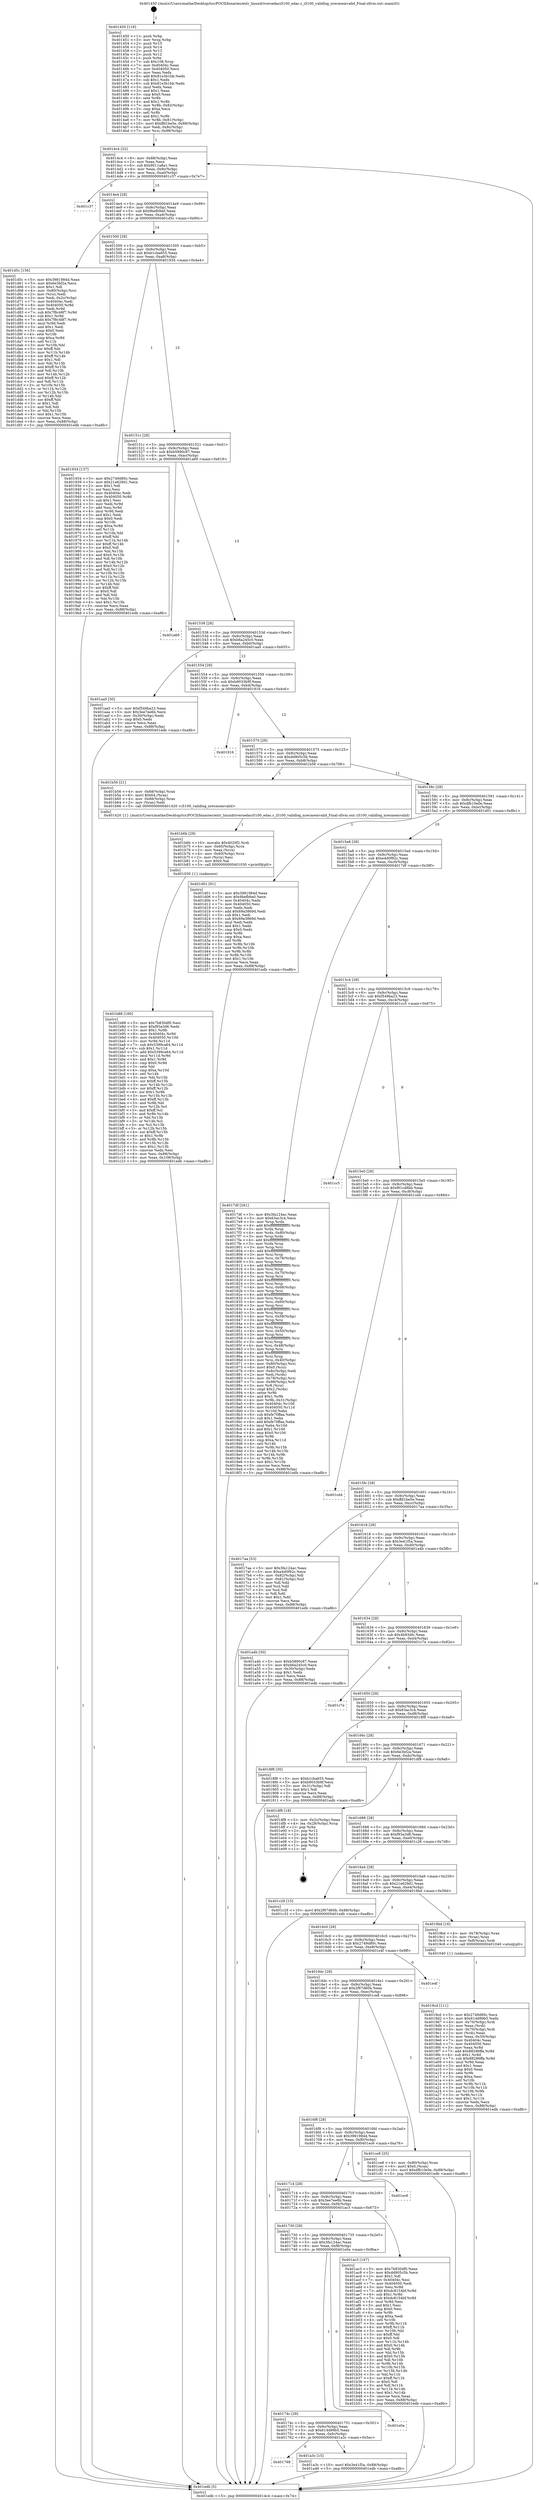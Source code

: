digraph "0x401450" {
  label = "0x401450 (/mnt/c/Users/mathe/Desktop/tcc/POCII/binaries/extr_linuxdriversedaci5100_edac.c_i5100_validlog_nrecmemvalid_Final-ollvm.out::main(0))"
  labelloc = "t"
  node[shape=record]

  Entry [label="",width=0.3,height=0.3,shape=circle,fillcolor=black,style=filled]
  "0x4014c4" [label="{
     0x4014c4 [32]\l
     | [instrs]\l
     &nbsp;&nbsp;0x4014c4 \<+6\>: mov -0x88(%rbp),%eax\l
     &nbsp;&nbsp;0x4014ca \<+2\>: mov %eax,%ecx\l
     &nbsp;&nbsp;0x4014cc \<+6\>: sub $0x9011a8a1,%ecx\l
     &nbsp;&nbsp;0x4014d2 \<+6\>: mov %eax,-0x9c(%rbp)\l
     &nbsp;&nbsp;0x4014d8 \<+6\>: mov %ecx,-0xa0(%rbp)\l
     &nbsp;&nbsp;0x4014de \<+6\>: je 0000000000401c37 \<main+0x7e7\>\l
  }"]
  "0x401c37" [label="{
     0x401c37\l
  }", style=dashed]
  "0x4014e4" [label="{
     0x4014e4 [28]\l
     | [instrs]\l
     &nbsp;&nbsp;0x4014e4 \<+5\>: jmp 00000000004014e9 \<main+0x99\>\l
     &nbsp;&nbsp;0x4014e9 \<+6\>: mov -0x9c(%rbp),%eax\l
     &nbsp;&nbsp;0x4014ef \<+5\>: sub $0x9befb9a0,%eax\l
     &nbsp;&nbsp;0x4014f4 \<+6\>: mov %eax,-0xa4(%rbp)\l
     &nbsp;&nbsp;0x4014fa \<+6\>: je 0000000000401d5c \<main+0x90c\>\l
  }"]
  Exit [label="",width=0.3,height=0.3,shape=circle,fillcolor=black,style=filled,peripheries=2]
  "0x401d5c" [label="{
     0x401d5c [156]\l
     | [instrs]\l
     &nbsp;&nbsp;0x401d5c \<+5\>: mov $0x3981984d,%eax\l
     &nbsp;&nbsp;0x401d61 \<+5\>: mov $0x6e3bf2a,%ecx\l
     &nbsp;&nbsp;0x401d66 \<+2\>: mov $0x1,%dl\l
     &nbsp;&nbsp;0x401d68 \<+4\>: mov -0x80(%rbp),%rsi\l
     &nbsp;&nbsp;0x401d6c \<+2\>: mov (%rsi),%edi\l
     &nbsp;&nbsp;0x401d6e \<+3\>: mov %edi,-0x2c(%rbp)\l
     &nbsp;&nbsp;0x401d71 \<+7\>: mov 0x40404c,%edi\l
     &nbsp;&nbsp;0x401d78 \<+8\>: mov 0x404050,%r8d\l
     &nbsp;&nbsp;0x401d80 \<+3\>: mov %edi,%r9d\l
     &nbsp;&nbsp;0x401d83 \<+7\>: sub $0x7f8c48f7,%r9d\l
     &nbsp;&nbsp;0x401d8a \<+4\>: sub $0x1,%r9d\l
     &nbsp;&nbsp;0x401d8e \<+7\>: add $0x7f8c48f7,%r9d\l
     &nbsp;&nbsp;0x401d95 \<+4\>: imul %r9d,%edi\l
     &nbsp;&nbsp;0x401d99 \<+3\>: and $0x1,%edi\l
     &nbsp;&nbsp;0x401d9c \<+3\>: cmp $0x0,%edi\l
     &nbsp;&nbsp;0x401d9f \<+4\>: sete %r10b\l
     &nbsp;&nbsp;0x401da3 \<+4\>: cmp $0xa,%r8d\l
     &nbsp;&nbsp;0x401da7 \<+4\>: setl %r11b\l
     &nbsp;&nbsp;0x401dab \<+3\>: mov %r10b,%bl\l
     &nbsp;&nbsp;0x401dae \<+3\>: xor $0xff,%bl\l
     &nbsp;&nbsp;0x401db1 \<+3\>: mov %r11b,%r14b\l
     &nbsp;&nbsp;0x401db4 \<+4\>: xor $0xff,%r14b\l
     &nbsp;&nbsp;0x401db8 \<+3\>: xor $0x1,%dl\l
     &nbsp;&nbsp;0x401dbb \<+3\>: mov %bl,%r15b\l
     &nbsp;&nbsp;0x401dbe \<+4\>: and $0xff,%r15b\l
     &nbsp;&nbsp;0x401dc2 \<+3\>: and %dl,%r10b\l
     &nbsp;&nbsp;0x401dc5 \<+3\>: mov %r14b,%r12b\l
     &nbsp;&nbsp;0x401dc8 \<+4\>: and $0xff,%r12b\l
     &nbsp;&nbsp;0x401dcc \<+3\>: and %dl,%r11b\l
     &nbsp;&nbsp;0x401dcf \<+3\>: or %r10b,%r15b\l
     &nbsp;&nbsp;0x401dd2 \<+3\>: or %r11b,%r12b\l
     &nbsp;&nbsp;0x401dd5 \<+3\>: xor %r12b,%r15b\l
     &nbsp;&nbsp;0x401dd8 \<+3\>: or %r14b,%bl\l
     &nbsp;&nbsp;0x401ddb \<+3\>: xor $0xff,%bl\l
     &nbsp;&nbsp;0x401dde \<+3\>: or $0x1,%dl\l
     &nbsp;&nbsp;0x401de1 \<+2\>: and %dl,%bl\l
     &nbsp;&nbsp;0x401de3 \<+3\>: or %bl,%r15b\l
     &nbsp;&nbsp;0x401de6 \<+4\>: test $0x1,%r15b\l
     &nbsp;&nbsp;0x401dea \<+3\>: cmovne %ecx,%eax\l
     &nbsp;&nbsp;0x401ded \<+6\>: mov %eax,-0x88(%rbp)\l
     &nbsp;&nbsp;0x401df3 \<+5\>: jmp 0000000000401edb \<main+0xa8b\>\l
  }"]
  "0x401500" [label="{
     0x401500 [28]\l
     | [instrs]\l
     &nbsp;&nbsp;0x401500 \<+5\>: jmp 0000000000401505 \<main+0xb5\>\l
     &nbsp;&nbsp;0x401505 \<+6\>: mov -0x9c(%rbp),%eax\l
     &nbsp;&nbsp;0x40150b \<+5\>: sub $0xb1cba655,%eax\l
     &nbsp;&nbsp;0x401510 \<+6\>: mov %eax,-0xa8(%rbp)\l
     &nbsp;&nbsp;0x401516 \<+6\>: je 0000000000401934 \<main+0x4e4\>\l
  }"]
  "0x401b88" [label="{
     0x401b88 [160]\l
     | [instrs]\l
     &nbsp;&nbsp;0x401b88 \<+5\>: mov $0x7b830df0,%esi\l
     &nbsp;&nbsp;0x401b8d \<+5\>: mov $0xf93a3d6,%edx\l
     &nbsp;&nbsp;0x401b92 \<+3\>: mov $0x1,%r8b\l
     &nbsp;&nbsp;0x401b95 \<+8\>: mov 0x40404c,%r9d\l
     &nbsp;&nbsp;0x401b9d \<+8\>: mov 0x404050,%r10d\l
     &nbsp;&nbsp;0x401ba5 \<+3\>: mov %r9d,%r11d\l
     &nbsp;&nbsp;0x401ba8 \<+7\>: sub $0x5399ca64,%r11d\l
     &nbsp;&nbsp;0x401baf \<+4\>: sub $0x1,%r11d\l
     &nbsp;&nbsp;0x401bb3 \<+7\>: add $0x5399ca64,%r11d\l
     &nbsp;&nbsp;0x401bba \<+4\>: imul %r11d,%r9d\l
     &nbsp;&nbsp;0x401bbe \<+4\>: and $0x1,%r9d\l
     &nbsp;&nbsp;0x401bc2 \<+4\>: cmp $0x0,%r9d\l
     &nbsp;&nbsp;0x401bc6 \<+3\>: sete %bl\l
     &nbsp;&nbsp;0x401bc9 \<+4\>: cmp $0xa,%r10d\l
     &nbsp;&nbsp;0x401bcd \<+4\>: setl %r14b\l
     &nbsp;&nbsp;0x401bd1 \<+3\>: mov %bl,%r15b\l
     &nbsp;&nbsp;0x401bd4 \<+4\>: xor $0xff,%r15b\l
     &nbsp;&nbsp;0x401bd8 \<+3\>: mov %r14b,%r12b\l
     &nbsp;&nbsp;0x401bdb \<+4\>: xor $0xff,%r12b\l
     &nbsp;&nbsp;0x401bdf \<+4\>: xor $0x1,%r8b\l
     &nbsp;&nbsp;0x401be3 \<+3\>: mov %r15b,%r13b\l
     &nbsp;&nbsp;0x401be6 \<+4\>: and $0xff,%r13b\l
     &nbsp;&nbsp;0x401bea \<+3\>: and %r8b,%bl\l
     &nbsp;&nbsp;0x401bed \<+3\>: mov %r12b,%cl\l
     &nbsp;&nbsp;0x401bf0 \<+3\>: and $0xff,%cl\l
     &nbsp;&nbsp;0x401bf3 \<+3\>: and %r8b,%r14b\l
     &nbsp;&nbsp;0x401bf6 \<+3\>: or %bl,%r13b\l
     &nbsp;&nbsp;0x401bf9 \<+3\>: or %r14b,%cl\l
     &nbsp;&nbsp;0x401bfc \<+3\>: xor %cl,%r13b\l
     &nbsp;&nbsp;0x401bff \<+3\>: or %r12b,%r15b\l
     &nbsp;&nbsp;0x401c02 \<+4\>: xor $0xff,%r15b\l
     &nbsp;&nbsp;0x401c06 \<+4\>: or $0x1,%r8b\l
     &nbsp;&nbsp;0x401c0a \<+3\>: and %r8b,%r15b\l
     &nbsp;&nbsp;0x401c0d \<+3\>: or %r15b,%r13b\l
     &nbsp;&nbsp;0x401c10 \<+4\>: test $0x1,%r13b\l
     &nbsp;&nbsp;0x401c14 \<+3\>: cmovne %edx,%esi\l
     &nbsp;&nbsp;0x401c17 \<+6\>: mov %esi,-0x88(%rbp)\l
     &nbsp;&nbsp;0x401c1d \<+6\>: mov %eax,-0x108(%rbp)\l
     &nbsp;&nbsp;0x401c23 \<+5\>: jmp 0000000000401edb \<main+0xa8b\>\l
  }"]
  "0x401934" [label="{
     0x401934 [137]\l
     | [instrs]\l
     &nbsp;&nbsp;0x401934 \<+5\>: mov $0x2749d80c,%eax\l
     &nbsp;&nbsp;0x401939 \<+5\>: mov $0x21e629d1,%ecx\l
     &nbsp;&nbsp;0x40193e \<+2\>: mov $0x1,%dl\l
     &nbsp;&nbsp;0x401940 \<+2\>: xor %esi,%esi\l
     &nbsp;&nbsp;0x401942 \<+7\>: mov 0x40404c,%edi\l
     &nbsp;&nbsp;0x401949 \<+8\>: mov 0x404050,%r8d\l
     &nbsp;&nbsp;0x401951 \<+3\>: sub $0x1,%esi\l
     &nbsp;&nbsp;0x401954 \<+3\>: mov %edi,%r9d\l
     &nbsp;&nbsp;0x401957 \<+3\>: add %esi,%r9d\l
     &nbsp;&nbsp;0x40195a \<+4\>: imul %r9d,%edi\l
     &nbsp;&nbsp;0x40195e \<+3\>: and $0x1,%edi\l
     &nbsp;&nbsp;0x401961 \<+3\>: cmp $0x0,%edi\l
     &nbsp;&nbsp;0x401964 \<+4\>: sete %r10b\l
     &nbsp;&nbsp;0x401968 \<+4\>: cmp $0xa,%r8d\l
     &nbsp;&nbsp;0x40196c \<+4\>: setl %r11b\l
     &nbsp;&nbsp;0x401970 \<+3\>: mov %r10b,%bl\l
     &nbsp;&nbsp;0x401973 \<+3\>: xor $0xff,%bl\l
     &nbsp;&nbsp;0x401976 \<+3\>: mov %r11b,%r14b\l
     &nbsp;&nbsp;0x401979 \<+4\>: xor $0xff,%r14b\l
     &nbsp;&nbsp;0x40197d \<+3\>: xor $0x0,%dl\l
     &nbsp;&nbsp;0x401980 \<+3\>: mov %bl,%r15b\l
     &nbsp;&nbsp;0x401983 \<+4\>: and $0x0,%r15b\l
     &nbsp;&nbsp;0x401987 \<+3\>: and %dl,%r10b\l
     &nbsp;&nbsp;0x40198a \<+3\>: mov %r14b,%r12b\l
     &nbsp;&nbsp;0x40198d \<+4\>: and $0x0,%r12b\l
     &nbsp;&nbsp;0x401991 \<+3\>: and %dl,%r11b\l
     &nbsp;&nbsp;0x401994 \<+3\>: or %r10b,%r15b\l
     &nbsp;&nbsp;0x401997 \<+3\>: or %r11b,%r12b\l
     &nbsp;&nbsp;0x40199a \<+3\>: xor %r12b,%r15b\l
     &nbsp;&nbsp;0x40199d \<+3\>: or %r14b,%bl\l
     &nbsp;&nbsp;0x4019a0 \<+3\>: xor $0xff,%bl\l
     &nbsp;&nbsp;0x4019a3 \<+3\>: or $0x0,%dl\l
     &nbsp;&nbsp;0x4019a6 \<+2\>: and %dl,%bl\l
     &nbsp;&nbsp;0x4019a8 \<+3\>: or %bl,%r15b\l
     &nbsp;&nbsp;0x4019ab \<+4\>: test $0x1,%r15b\l
     &nbsp;&nbsp;0x4019af \<+3\>: cmovne %ecx,%eax\l
     &nbsp;&nbsp;0x4019b2 \<+6\>: mov %eax,-0x88(%rbp)\l
     &nbsp;&nbsp;0x4019b8 \<+5\>: jmp 0000000000401edb \<main+0xa8b\>\l
  }"]
  "0x40151c" [label="{
     0x40151c [28]\l
     | [instrs]\l
     &nbsp;&nbsp;0x40151c \<+5\>: jmp 0000000000401521 \<main+0xd1\>\l
     &nbsp;&nbsp;0x401521 \<+6\>: mov -0x9c(%rbp),%eax\l
     &nbsp;&nbsp;0x401527 \<+5\>: sub $0xb5890c87,%eax\l
     &nbsp;&nbsp;0x40152c \<+6\>: mov %eax,-0xac(%rbp)\l
     &nbsp;&nbsp;0x401532 \<+6\>: je 0000000000401a69 \<main+0x619\>\l
  }"]
  "0x401b6b" [label="{
     0x401b6b [29]\l
     | [instrs]\l
     &nbsp;&nbsp;0x401b6b \<+10\>: movabs $0x4020f2,%rdi\l
     &nbsp;&nbsp;0x401b75 \<+4\>: mov -0x60(%rbp),%rcx\l
     &nbsp;&nbsp;0x401b79 \<+2\>: mov %eax,(%rcx)\l
     &nbsp;&nbsp;0x401b7b \<+4\>: mov -0x60(%rbp),%rcx\l
     &nbsp;&nbsp;0x401b7f \<+2\>: mov (%rcx),%esi\l
     &nbsp;&nbsp;0x401b81 \<+2\>: mov $0x0,%al\l
     &nbsp;&nbsp;0x401b83 \<+5\>: call 0000000000401030 \<printf@plt\>\l
     | [calls]\l
     &nbsp;&nbsp;0x401030 \{1\} (unknown)\l
  }"]
  "0x401a69" [label="{
     0x401a69\l
  }", style=dashed]
  "0x401538" [label="{
     0x401538 [28]\l
     | [instrs]\l
     &nbsp;&nbsp;0x401538 \<+5\>: jmp 000000000040153d \<main+0xed\>\l
     &nbsp;&nbsp;0x40153d \<+6\>: mov -0x9c(%rbp),%eax\l
     &nbsp;&nbsp;0x401543 \<+5\>: sub $0xb6a245c0,%eax\l
     &nbsp;&nbsp;0x401548 \<+6\>: mov %eax,-0xb0(%rbp)\l
     &nbsp;&nbsp;0x40154e \<+6\>: je 0000000000401aa5 \<main+0x655\>\l
  }"]
  "0x401768" [label="{
     0x401768\l
  }", style=dashed]
  "0x401aa5" [label="{
     0x401aa5 [30]\l
     | [instrs]\l
     &nbsp;&nbsp;0x401aa5 \<+5\>: mov $0xf549ba23,%eax\l
     &nbsp;&nbsp;0x401aaa \<+5\>: mov $0x3ee7ee6b,%ecx\l
     &nbsp;&nbsp;0x401aaf \<+3\>: mov -0x30(%rbp),%edx\l
     &nbsp;&nbsp;0x401ab2 \<+3\>: cmp $0x0,%edx\l
     &nbsp;&nbsp;0x401ab5 \<+3\>: cmove %ecx,%eax\l
     &nbsp;&nbsp;0x401ab8 \<+6\>: mov %eax,-0x88(%rbp)\l
     &nbsp;&nbsp;0x401abe \<+5\>: jmp 0000000000401edb \<main+0xa8b\>\l
  }"]
  "0x401554" [label="{
     0x401554 [28]\l
     | [instrs]\l
     &nbsp;&nbsp;0x401554 \<+5\>: jmp 0000000000401559 \<main+0x109\>\l
     &nbsp;&nbsp;0x401559 \<+6\>: mov -0x9c(%rbp),%eax\l
     &nbsp;&nbsp;0x40155f \<+5\>: sub $0xb9033b9f,%eax\l
     &nbsp;&nbsp;0x401564 \<+6\>: mov %eax,-0xb4(%rbp)\l
     &nbsp;&nbsp;0x40156a \<+6\>: je 0000000000401916 \<main+0x4c6\>\l
  }"]
  "0x401a3c" [label="{
     0x401a3c [15]\l
     | [instrs]\l
     &nbsp;&nbsp;0x401a3c \<+10\>: movl $0x3e41f5a,-0x88(%rbp)\l
     &nbsp;&nbsp;0x401a46 \<+5\>: jmp 0000000000401edb \<main+0xa8b\>\l
  }"]
  "0x401916" [label="{
     0x401916\l
  }", style=dashed]
  "0x401570" [label="{
     0x401570 [28]\l
     | [instrs]\l
     &nbsp;&nbsp;0x401570 \<+5\>: jmp 0000000000401575 \<main+0x125\>\l
     &nbsp;&nbsp;0x401575 \<+6\>: mov -0x9c(%rbp),%eax\l
     &nbsp;&nbsp;0x40157b \<+5\>: sub $0xdd905c5b,%eax\l
     &nbsp;&nbsp;0x401580 \<+6\>: mov %eax,-0xb8(%rbp)\l
     &nbsp;&nbsp;0x401586 \<+6\>: je 0000000000401b56 \<main+0x706\>\l
  }"]
  "0x40174c" [label="{
     0x40174c [28]\l
     | [instrs]\l
     &nbsp;&nbsp;0x40174c \<+5\>: jmp 0000000000401751 \<main+0x301\>\l
     &nbsp;&nbsp;0x401751 \<+6\>: mov -0x9c(%rbp),%eax\l
     &nbsp;&nbsp;0x401757 \<+5\>: sub $0x614d99b5,%eax\l
     &nbsp;&nbsp;0x40175c \<+6\>: mov %eax,-0xfc(%rbp)\l
     &nbsp;&nbsp;0x401762 \<+6\>: je 0000000000401a3c \<main+0x5ec\>\l
  }"]
  "0x401b56" [label="{
     0x401b56 [21]\l
     | [instrs]\l
     &nbsp;&nbsp;0x401b56 \<+4\>: mov -0x68(%rbp),%rax\l
     &nbsp;&nbsp;0x401b5a \<+6\>: movl $0x64,(%rax)\l
     &nbsp;&nbsp;0x401b60 \<+4\>: mov -0x68(%rbp),%rax\l
     &nbsp;&nbsp;0x401b64 \<+2\>: mov (%rax),%edi\l
     &nbsp;&nbsp;0x401b66 \<+5\>: call 0000000000401420 \<i5100_validlog_nrecmemvalid\>\l
     | [calls]\l
     &nbsp;&nbsp;0x401420 \{1\} (/mnt/c/Users/mathe/Desktop/tcc/POCII/binaries/extr_linuxdriversedaci5100_edac.c_i5100_validlog_nrecmemvalid_Final-ollvm.out::i5100_validlog_nrecmemvalid)\l
  }"]
  "0x40158c" [label="{
     0x40158c [28]\l
     | [instrs]\l
     &nbsp;&nbsp;0x40158c \<+5\>: jmp 0000000000401591 \<main+0x141\>\l
     &nbsp;&nbsp;0x401591 \<+6\>: mov -0x9c(%rbp),%eax\l
     &nbsp;&nbsp;0x401597 \<+5\>: sub $0xdfb10e0e,%eax\l
     &nbsp;&nbsp;0x40159c \<+6\>: mov %eax,-0xbc(%rbp)\l
     &nbsp;&nbsp;0x4015a2 \<+6\>: je 0000000000401d01 \<main+0x8b1\>\l
  }"]
  "0x401e0a" [label="{
     0x401e0a\l
  }", style=dashed]
  "0x401d01" [label="{
     0x401d01 [91]\l
     | [instrs]\l
     &nbsp;&nbsp;0x401d01 \<+5\>: mov $0x3981984d,%eax\l
     &nbsp;&nbsp;0x401d06 \<+5\>: mov $0x9befb9a0,%ecx\l
     &nbsp;&nbsp;0x401d0b \<+7\>: mov 0x40404c,%edx\l
     &nbsp;&nbsp;0x401d12 \<+7\>: mov 0x404050,%esi\l
     &nbsp;&nbsp;0x401d19 \<+2\>: mov %edx,%edi\l
     &nbsp;&nbsp;0x401d1b \<+6\>: add $0x69a3869d,%edi\l
     &nbsp;&nbsp;0x401d21 \<+3\>: sub $0x1,%edi\l
     &nbsp;&nbsp;0x401d24 \<+6\>: sub $0x69a3869d,%edi\l
     &nbsp;&nbsp;0x401d2a \<+3\>: imul %edi,%edx\l
     &nbsp;&nbsp;0x401d2d \<+3\>: and $0x1,%edx\l
     &nbsp;&nbsp;0x401d30 \<+3\>: cmp $0x0,%edx\l
     &nbsp;&nbsp;0x401d33 \<+4\>: sete %r8b\l
     &nbsp;&nbsp;0x401d37 \<+3\>: cmp $0xa,%esi\l
     &nbsp;&nbsp;0x401d3a \<+4\>: setl %r9b\l
     &nbsp;&nbsp;0x401d3e \<+3\>: mov %r8b,%r10b\l
     &nbsp;&nbsp;0x401d41 \<+3\>: and %r9b,%r10b\l
     &nbsp;&nbsp;0x401d44 \<+3\>: xor %r9b,%r8b\l
     &nbsp;&nbsp;0x401d47 \<+3\>: or %r8b,%r10b\l
     &nbsp;&nbsp;0x401d4a \<+4\>: test $0x1,%r10b\l
     &nbsp;&nbsp;0x401d4e \<+3\>: cmovne %ecx,%eax\l
     &nbsp;&nbsp;0x401d51 \<+6\>: mov %eax,-0x88(%rbp)\l
     &nbsp;&nbsp;0x401d57 \<+5\>: jmp 0000000000401edb \<main+0xa8b\>\l
  }"]
  "0x4015a8" [label="{
     0x4015a8 [28]\l
     | [instrs]\l
     &nbsp;&nbsp;0x4015a8 \<+5\>: jmp 00000000004015ad \<main+0x15d\>\l
     &nbsp;&nbsp;0x4015ad \<+6\>: mov -0x9c(%rbp),%eax\l
     &nbsp;&nbsp;0x4015b3 \<+5\>: sub $0xe4d0f92c,%eax\l
     &nbsp;&nbsp;0x4015b8 \<+6\>: mov %eax,-0xc0(%rbp)\l
     &nbsp;&nbsp;0x4015be \<+6\>: je 00000000004017df \<main+0x38f\>\l
  }"]
  "0x401730" [label="{
     0x401730 [28]\l
     | [instrs]\l
     &nbsp;&nbsp;0x401730 \<+5\>: jmp 0000000000401735 \<main+0x2e5\>\l
     &nbsp;&nbsp;0x401735 \<+6\>: mov -0x9c(%rbp),%eax\l
     &nbsp;&nbsp;0x40173b \<+5\>: sub $0x3fa124ac,%eax\l
     &nbsp;&nbsp;0x401740 \<+6\>: mov %eax,-0xf8(%rbp)\l
     &nbsp;&nbsp;0x401746 \<+6\>: je 0000000000401e0a \<main+0x9ba\>\l
  }"]
  "0x4017df" [label="{
     0x4017df [281]\l
     | [instrs]\l
     &nbsp;&nbsp;0x4017df \<+5\>: mov $0x3fa124ac,%eax\l
     &nbsp;&nbsp;0x4017e4 \<+5\>: mov $0x63ac3c4,%ecx\l
     &nbsp;&nbsp;0x4017e9 \<+3\>: mov %rsp,%rdx\l
     &nbsp;&nbsp;0x4017ec \<+4\>: add $0xfffffffffffffff0,%rdx\l
     &nbsp;&nbsp;0x4017f0 \<+3\>: mov %rdx,%rsp\l
     &nbsp;&nbsp;0x4017f3 \<+4\>: mov %rdx,-0x80(%rbp)\l
     &nbsp;&nbsp;0x4017f7 \<+3\>: mov %rsp,%rdx\l
     &nbsp;&nbsp;0x4017fa \<+4\>: add $0xfffffffffffffff0,%rdx\l
     &nbsp;&nbsp;0x4017fe \<+3\>: mov %rdx,%rsp\l
     &nbsp;&nbsp;0x401801 \<+3\>: mov %rsp,%rsi\l
     &nbsp;&nbsp;0x401804 \<+4\>: add $0xfffffffffffffff0,%rsi\l
     &nbsp;&nbsp;0x401808 \<+3\>: mov %rsi,%rsp\l
     &nbsp;&nbsp;0x40180b \<+4\>: mov %rsi,-0x78(%rbp)\l
     &nbsp;&nbsp;0x40180f \<+3\>: mov %rsp,%rsi\l
     &nbsp;&nbsp;0x401812 \<+4\>: add $0xfffffffffffffff0,%rsi\l
     &nbsp;&nbsp;0x401816 \<+3\>: mov %rsi,%rsp\l
     &nbsp;&nbsp;0x401819 \<+4\>: mov %rsi,-0x70(%rbp)\l
     &nbsp;&nbsp;0x40181d \<+3\>: mov %rsp,%rsi\l
     &nbsp;&nbsp;0x401820 \<+4\>: add $0xfffffffffffffff0,%rsi\l
     &nbsp;&nbsp;0x401824 \<+3\>: mov %rsi,%rsp\l
     &nbsp;&nbsp;0x401827 \<+4\>: mov %rsi,-0x68(%rbp)\l
     &nbsp;&nbsp;0x40182b \<+3\>: mov %rsp,%rsi\l
     &nbsp;&nbsp;0x40182e \<+4\>: add $0xfffffffffffffff0,%rsi\l
     &nbsp;&nbsp;0x401832 \<+3\>: mov %rsi,%rsp\l
     &nbsp;&nbsp;0x401835 \<+4\>: mov %rsi,-0x60(%rbp)\l
     &nbsp;&nbsp;0x401839 \<+3\>: mov %rsp,%rsi\l
     &nbsp;&nbsp;0x40183c \<+4\>: add $0xfffffffffffffff0,%rsi\l
     &nbsp;&nbsp;0x401840 \<+3\>: mov %rsi,%rsp\l
     &nbsp;&nbsp;0x401843 \<+4\>: mov %rsi,-0x58(%rbp)\l
     &nbsp;&nbsp;0x401847 \<+3\>: mov %rsp,%rsi\l
     &nbsp;&nbsp;0x40184a \<+4\>: add $0xfffffffffffffff0,%rsi\l
     &nbsp;&nbsp;0x40184e \<+3\>: mov %rsi,%rsp\l
     &nbsp;&nbsp;0x401851 \<+4\>: mov %rsi,-0x50(%rbp)\l
     &nbsp;&nbsp;0x401855 \<+3\>: mov %rsp,%rsi\l
     &nbsp;&nbsp;0x401858 \<+4\>: add $0xfffffffffffffff0,%rsi\l
     &nbsp;&nbsp;0x40185c \<+3\>: mov %rsi,%rsp\l
     &nbsp;&nbsp;0x40185f \<+4\>: mov %rsi,-0x48(%rbp)\l
     &nbsp;&nbsp;0x401863 \<+3\>: mov %rsp,%rsi\l
     &nbsp;&nbsp;0x401866 \<+4\>: add $0xfffffffffffffff0,%rsi\l
     &nbsp;&nbsp;0x40186a \<+3\>: mov %rsi,%rsp\l
     &nbsp;&nbsp;0x40186d \<+4\>: mov %rsi,-0x40(%rbp)\l
     &nbsp;&nbsp;0x401871 \<+4\>: mov -0x80(%rbp),%rsi\l
     &nbsp;&nbsp;0x401875 \<+6\>: movl $0x0,(%rsi)\l
     &nbsp;&nbsp;0x40187b \<+6\>: mov -0x8c(%rbp),%edi\l
     &nbsp;&nbsp;0x401881 \<+2\>: mov %edi,(%rdx)\l
     &nbsp;&nbsp;0x401883 \<+4\>: mov -0x78(%rbp),%rsi\l
     &nbsp;&nbsp;0x401887 \<+7\>: mov -0x98(%rbp),%r8\l
     &nbsp;&nbsp;0x40188e \<+3\>: mov %r8,(%rsi)\l
     &nbsp;&nbsp;0x401891 \<+3\>: cmpl $0x2,(%rdx)\l
     &nbsp;&nbsp;0x401894 \<+4\>: setne %r9b\l
     &nbsp;&nbsp;0x401898 \<+4\>: and $0x1,%r9b\l
     &nbsp;&nbsp;0x40189c \<+4\>: mov %r9b,-0x31(%rbp)\l
     &nbsp;&nbsp;0x4018a0 \<+8\>: mov 0x40404c,%r10d\l
     &nbsp;&nbsp;0x4018a8 \<+8\>: mov 0x404050,%r11d\l
     &nbsp;&nbsp;0x4018b0 \<+3\>: mov %r10d,%ebx\l
     &nbsp;&nbsp;0x4018b3 \<+6\>: sub $0xfe70ffaa,%ebx\l
     &nbsp;&nbsp;0x4018b9 \<+3\>: sub $0x1,%ebx\l
     &nbsp;&nbsp;0x4018bc \<+6\>: add $0xfe70ffaa,%ebx\l
     &nbsp;&nbsp;0x4018c2 \<+4\>: imul %ebx,%r10d\l
     &nbsp;&nbsp;0x4018c6 \<+4\>: and $0x1,%r10d\l
     &nbsp;&nbsp;0x4018ca \<+4\>: cmp $0x0,%r10d\l
     &nbsp;&nbsp;0x4018ce \<+4\>: sete %r9b\l
     &nbsp;&nbsp;0x4018d2 \<+4\>: cmp $0xa,%r11d\l
     &nbsp;&nbsp;0x4018d6 \<+4\>: setl %r14b\l
     &nbsp;&nbsp;0x4018da \<+3\>: mov %r9b,%r15b\l
     &nbsp;&nbsp;0x4018dd \<+3\>: and %r14b,%r15b\l
     &nbsp;&nbsp;0x4018e0 \<+3\>: xor %r14b,%r9b\l
     &nbsp;&nbsp;0x4018e3 \<+3\>: or %r9b,%r15b\l
     &nbsp;&nbsp;0x4018e6 \<+4\>: test $0x1,%r15b\l
     &nbsp;&nbsp;0x4018ea \<+3\>: cmovne %ecx,%eax\l
     &nbsp;&nbsp;0x4018ed \<+6\>: mov %eax,-0x88(%rbp)\l
     &nbsp;&nbsp;0x4018f3 \<+5\>: jmp 0000000000401edb \<main+0xa8b\>\l
  }"]
  "0x4015c4" [label="{
     0x4015c4 [28]\l
     | [instrs]\l
     &nbsp;&nbsp;0x4015c4 \<+5\>: jmp 00000000004015c9 \<main+0x179\>\l
     &nbsp;&nbsp;0x4015c9 \<+6\>: mov -0x9c(%rbp),%eax\l
     &nbsp;&nbsp;0x4015cf \<+5\>: sub $0xf549ba23,%eax\l
     &nbsp;&nbsp;0x4015d4 \<+6\>: mov %eax,-0xc4(%rbp)\l
     &nbsp;&nbsp;0x4015da \<+6\>: je 0000000000401cc5 \<main+0x875\>\l
  }"]
  "0x401ac3" [label="{
     0x401ac3 [147]\l
     | [instrs]\l
     &nbsp;&nbsp;0x401ac3 \<+5\>: mov $0x7b830df0,%eax\l
     &nbsp;&nbsp;0x401ac8 \<+5\>: mov $0xdd905c5b,%ecx\l
     &nbsp;&nbsp;0x401acd \<+2\>: mov $0x1,%dl\l
     &nbsp;&nbsp;0x401acf \<+7\>: mov 0x40404c,%esi\l
     &nbsp;&nbsp;0x401ad6 \<+7\>: mov 0x404050,%edi\l
     &nbsp;&nbsp;0x401add \<+3\>: mov %esi,%r8d\l
     &nbsp;&nbsp;0x401ae0 \<+7\>: add $0xdc8154bf,%r8d\l
     &nbsp;&nbsp;0x401ae7 \<+4\>: sub $0x1,%r8d\l
     &nbsp;&nbsp;0x401aeb \<+7\>: sub $0xdc8154bf,%r8d\l
     &nbsp;&nbsp;0x401af2 \<+4\>: imul %r8d,%esi\l
     &nbsp;&nbsp;0x401af6 \<+3\>: and $0x1,%esi\l
     &nbsp;&nbsp;0x401af9 \<+3\>: cmp $0x0,%esi\l
     &nbsp;&nbsp;0x401afc \<+4\>: sete %r9b\l
     &nbsp;&nbsp;0x401b00 \<+3\>: cmp $0xa,%edi\l
     &nbsp;&nbsp;0x401b03 \<+4\>: setl %r10b\l
     &nbsp;&nbsp;0x401b07 \<+3\>: mov %r9b,%r11b\l
     &nbsp;&nbsp;0x401b0a \<+4\>: xor $0xff,%r11b\l
     &nbsp;&nbsp;0x401b0e \<+3\>: mov %r10b,%bl\l
     &nbsp;&nbsp;0x401b11 \<+3\>: xor $0xff,%bl\l
     &nbsp;&nbsp;0x401b14 \<+3\>: xor $0x0,%dl\l
     &nbsp;&nbsp;0x401b17 \<+3\>: mov %r11b,%r14b\l
     &nbsp;&nbsp;0x401b1a \<+4\>: and $0x0,%r14b\l
     &nbsp;&nbsp;0x401b1e \<+3\>: and %dl,%r9b\l
     &nbsp;&nbsp;0x401b21 \<+3\>: mov %bl,%r15b\l
     &nbsp;&nbsp;0x401b24 \<+4\>: and $0x0,%r15b\l
     &nbsp;&nbsp;0x401b28 \<+3\>: and %dl,%r10b\l
     &nbsp;&nbsp;0x401b2b \<+3\>: or %r9b,%r14b\l
     &nbsp;&nbsp;0x401b2e \<+3\>: or %r10b,%r15b\l
     &nbsp;&nbsp;0x401b31 \<+3\>: xor %r15b,%r14b\l
     &nbsp;&nbsp;0x401b34 \<+3\>: or %bl,%r11b\l
     &nbsp;&nbsp;0x401b37 \<+4\>: xor $0xff,%r11b\l
     &nbsp;&nbsp;0x401b3b \<+3\>: or $0x0,%dl\l
     &nbsp;&nbsp;0x401b3e \<+3\>: and %dl,%r11b\l
     &nbsp;&nbsp;0x401b41 \<+3\>: or %r11b,%r14b\l
     &nbsp;&nbsp;0x401b44 \<+4\>: test $0x1,%r14b\l
     &nbsp;&nbsp;0x401b48 \<+3\>: cmovne %ecx,%eax\l
     &nbsp;&nbsp;0x401b4b \<+6\>: mov %eax,-0x88(%rbp)\l
     &nbsp;&nbsp;0x401b51 \<+5\>: jmp 0000000000401edb \<main+0xa8b\>\l
  }"]
  "0x401cc5" [label="{
     0x401cc5\l
  }", style=dashed]
  "0x4015e0" [label="{
     0x4015e0 [28]\l
     | [instrs]\l
     &nbsp;&nbsp;0x4015e0 \<+5\>: jmp 00000000004015e5 \<main+0x195\>\l
     &nbsp;&nbsp;0x4015e5 \<+6\>: mov -0x9c(%rbp),%eax\l
     &nbsp;&nbsp;0x4015eb \<+5\>: sub $0xf81cd8bb,%eax\l
     &nbsp;&nbsp;0x4015f0 \<+6\>: mov %eax,-0xc8(%rbp)\l
     &nbsp;&nbsp;0x4015f6 \<+6\>: je 0000000000401cd4 \<main+0x884\>\l
  }"]
  "0x401714" [label="{
     0x401714 [28]\l
     | [instrs]\l
     &nbsp;&nbsp;0x401714 \<+5\>: jmp 0000000000401719 \<main+0x2c9\>\l
     &nbsp;&nbsp;0x401719 \<+6\>: mov -0x9c(%rbp),%eax\l
     &nbsp;&nbsp;0x40171f \<+5\>: sub $0x3ee7ee6b,%eax\l
     &nbsp;&nbsp;0x401724 \<+6\>: mov %eax,-0xf4(%rbp)\l
     &nbsp;&nbsp;0x40172a \<+6\>: je 0000000000401ac3 \<main+0x673\>\l
  }"]
  "0x401cd4" [label="{
     0x401cd4\l
  }", style=dashed]
  "0x4015fc" [label="{
     0x4015fc [28]\l
     | [instrs]\l
     &nbsp;&nbsp;0x4015fc \<+5\>: jmp 0000000000401601 \<main+0x1b1\>\l
     &nbsp;&nbsp;0x401601 \<+6\>: mov -0x9c(%rbp),%eax\l
     &nbsp;&nbsp;0x401607 \<+5\>: sub $0xffd1be5e,%eax\l
     &nbsp;&nbsp;0x40160c \<+6\>: mov %eax,-0xcc(%rbp)\l
     &nbsp;&nbsp;0x401612 \<+6\>: je 00000000004017aa \<main+0x35a\>\l
  }"]
  "0x401ec6" [label="{
     0x401ec6\l
  }", style=dashed]
  "0x4017aa" [label="{
     0x4017aa [53]\l
     | [instrs]\l
     &nbsp;&nbsp;0x4017aa \<+5\>: mov $0x3fa124ac,%eax\l
     &nbsp;&nbsp;0x4017af \<+5\>: mov $0xe4d0f92c,%ecx\l
     &nbsp;&nbsp;0x4017b4 \<+6\>: mov -0x82(%rbp),%dl\l
     &nbsp;&nbsp;0x4017ba \<+7\>: mov -0x81(%rbp),%sil\l
     &nbsp;&nbsp;0x4017c1 \<+3\>: mov %dl,%dil\l
     &nbsp;&nbsp;0x4017c4 \<+3\>: and %sil,%dil\l
     &nbsp;&nbsp;0x4017c7 \<+3\>: xor %sil,%dl\l
     &nbsp;&nbsp;0x4017ca \<+3\>: or %dl,%dil\l
     &nbsp;&nbsp;0x4017cd \<+4\>: test $0x1,%dil\l
     &nbsp;&nbsp;0x4017d1 \<+3\>: cmovne %ecx,%eax\l
     &nbsp;&nbsp;0x4017d4 \<+6\>: mov %eax,-0x88(%rbp)\l
     &nbsp;&nbsp;0x4017da \<+5\>: jmp 0000000000401edb \<main+0xa8b\>\l
  }"]
  "0x401618" [label="{
     0x401618 [28]\l
     | [instrs]\l
     &nbsp;&nbsp;0x401618 \<+5\>: jmp 000000000040161d \<main+0x1cd\>\l
     &nbsp;&nbsp;0x40161d \<+6\>: mov -0x9c(%rbp),%eax\l
     &nbsp;&nbsp;0x401623 \<+5\>: sub $0x3e41f5a,%eax\l
     &nbsp;&nbsp;0x401628 \<+6\>: mov %eax,-0xd0(%rbp)\l
     &nbsp;&nbsp;0x40162e \<+6\>: je 0000000000401a4b \<main+0x5fb\>\l
  }"]
  "0x401edb" [label="{
     0x401edb [5]\l
     | [instrs]\l
     &nbsp;&nbsp;0x401edb \<+5\>: jmp 00000000004014c4 \<main+0x74\>\l
  }"]
  "0x401450" [label="{
     0x401450 [116]\l
     | [instrs]\l
     &nbsp;&nbsp;0x401450 \<+1\>: push %rbp\l
     &nbsp;&nbsp;0x401451 \<+3\>: mov %rsp,%rbp\l
     &nbsp;&nbsp;0x401454 \<+2\>: push %r15\l
     &nbsp;&nbsp;0x401456 \<+2\>: push %r14\l
     &nbsp;&nbsp;0x401458 \<+2\>: push %r13\l
     &nbsp;&nbsp;0x40145a \<+2\>: push %r12\l
     &nbsp;&nbsp;0x40145c \<+1\>: push %rbx\l
     &nbsp;&nbsp;0x40145d \<+7\>: sub $0x108,%rsp\l
     &nbsp;&nbsp;0x401464 \<+7\>: mov 0x40404c,%eax\l
     &nbsp;&nbsp;0x40146b \<+7\>: mov 0x404050,%ecx\l
     &nbsp;&nbsp;0x401472 \<+2\>: mov %eax,%edx\l
     &nbsp;&nbsp;0x401474 \<+6\>: add $0x81e3b1bb,%edx\l
     &nbsp;&nbsp;0x40147a \<+3\>: sub $0x1,%edx\l
     &nbsp;&nbsp;0x40147d \<+6\>: sub $0x81e3b1bb,%edx\l
     &nbsp;&nbsp;0x401483 \<+3\>: imul %edx,%eax\l
     &nbsp;&nbsp;0x401486 \<+3\>: and $0x1,%eax\l
     &nbsp;&nbsp;0x401489 \<+3\>: cmp $0x0,%eax\l
     &nbsp;&nbsp;0x40148c \<+4\>: sete %r8b\l
     &nbsp;&nbsp;0x401490 \<+4\>: and $0x1,%r8b\l
     &nbsp;&nbsp;0x401494 \<+7\>: mov %r8b,-0x82(%rbp)\l
     &nbsp;&nbsp;0x40149b \<+3\>: cmp $0xa,%ecx\l
     &nbsp;&nbsp;0x40149e \<+4\>: setl %r8b\l
     &nbsp;&nbsp;0x4014a2 \<+4\>: and $0x1,%r8b\l
     &nbsp;&nbsp;0x4014a6 \<+7\>: mov %r8b,-0x81(%rbp)\l
     &nbsp;&nbsp;0x4014ad \<+10\>: movl $0xffd1be5e,-0x88(%rbp)\l
     &nbsp;&nbsp;0x4014b7 \<+6\>: mov %edi,-0x8c(%rbp)\l
     &nbsp;&nbsp;0x4014bd \<+7\>: mov %rsi,-0x98(%rbp)\l
  }"]
  "0x4016f8" [label="{
     0x4016f8 [28]\l
     | [instrs]\l
     &nbsp;&nbsp;0x4016f8 \<+5\>: jmp 00000000004016fd \<main+0x2ad\>\l
     &nbsp;&nbsp;0x4016fd \<+6\>: mov -0x9c(%rbp),%eax\l
     &nbsp;&nbsp;0x401703 \<+5\>: sub $0x3981984d,%eax\l
     &nbsp;&nbsp;0x401708 \<+6\>: mov %eax,-0xf0(%rbp)\l
     &nbsp;&nbsp;0x40170e \<+6\>: je 0000000000401ec6 \<main+0xa76\>\l
  }"]
  "0x401ce8" [label="{
     0x401ce8 [25]\l
     | [instrs]\l
     &nbsp;&nbsp;0x401ce8 \<+4\>: mov -0x80(%rbp),%rax\l
     &nbsp;&nbsp;0x401cec \<+6\>: movl $0x0,(%rax)\l
     &nbsp;&nbsp;0x401cf2 \<+10\>: movl $0xdfb10e0e,-0x88(%rbp)\l
     &nbsp;&nbsp;0x401cfc \<+5\>: jmp 0000000000401edb \<main+0xa8b\>\l
  }"]
  "0x401a4b" [label="{
     0x401a4b [30]\l
     | [instrs]\l
     &nbsp;&nbsp;0x401a4b \<+5\>: mov $0xb5890c87,%eax\l
     &nbsp;&nbsp;0x401a50 \<+5\>: mov $0xb6a245c0,%ecx\l
     &nbsp;&nbsp;0x401a55 \<+3\>: mov -0x30(%rbp),%edx\l
     &nbsp;&nbsp;0x401a58 \<+3\>: cmp $0x1,%edx\l
     &nbsp;&nbsp;0x401a5b \<+3\>: cmovl %ecx,%eax\l
     &nbsp;&nbsp;0x401a5e \<+6\>: mov %eax,-0x88(%rbp)\l
     &nbsp;&nbsp;0x401a64 \<+5\>: jmp 0000000000401edb \<main+0xa8b\>\l
  }"]
  "0x401634" [label="{
     0x401634 [28]\l
     | [instrs]\l
     &nbsp;&nbsp;0x401634 \<+5\>: jmp 0000000000401639 \<main+0x1e9\>\l
     &nbsp;&nbsp;0x401639 \<+6\>: mov -0x9c(%rbp),%eax\l
     &nbsp;&nbsp;0x40163f \<+5\>: sub $0x4b93dfc,%eax\l
     &nbsp;&nbsp;0x401644 \<+6\>: mov %eax,-0xd4(%rbp)\l
     &nbsp;&nbsp;0x40164a \<+6\>: je 0000000000401c7e \<main+0x82e\>\l
  }"]
  "0x4016dc" [label="{
     0x4016dc [28]\l
     | [instrs]\l
     &nbsp;&nbsp;0x4016dc \<+5\>: jmp 00000000004016e1 \<main+0x291\>\l
     &nbsp;&nbsp;0x4016e1 \<+6\>: mov -0x9c(%rbp),%eax\l
     &nbsp;&nbsp;0x4016e7 \<+5\>: sub $0x2f67d60b,%eax\l
     &nbsp;&nbsp;0x4016ec \<+6\>: mov %eax,-0xec(%rbp)\l
     &nbsp;&nbsp;0x4016f2 \<+6\>: je 0000000000401ce8 \<main+0x898\>\l
  }"]
  "0x401c7e" [label="{
     0x401c7e\l
  }", style=dashed]
  "0x401650" [label="{
     0x401650 [28]\l
     | [instrs]\l
     &nbsp;&nbsp;0x401650 \<+5\>: jmp 0000000000401655 \<main+0x205\>\l
     &nbsp;&nbsp;0x401655 \<+6\>: mov -0x9c(%rbp),%eax\l
     &nbsp;&nbsp;0x40165b \<+5\>: sub $0x63ac3c4,%eax\l
     &nbsp;&nbsp;0x401660 \<+6\>: mov %eax,-0xd8(%rbp)\l
     &nbsp;&nbsp;0x401666 \<+6\>: je 00000000004018f8 \<main+0x4a8\>\l
  }"]
  "0x401e4f" [label="{
     0x401e4f\l
  }", style=dashed]
  "0x4018f8" [label="{
     0x4018f8 [30]\l
     | [instrs]\l
     &nbsp;&nbsp;0x4018f8 \<+5\>: mov $0xb1cba655,%eax\l
     &nbsp;&nbsp;0x4018fd \<+5\>: mov $0xb9033b9f,%ecx\l
     &nbsp;&nbsp;0x401902 \<+3\>: mov -0x31(%rbp),%dl\l
     &nbsp;&nbsp;0x401905 \<+3\>: test $0x1,%dl\l
     &nbsp;&nbsp;0x401908 \<+3\>: cmovne %ecx,%eax\l
     &nbsp;&nbsp;0x40190b \<+6\>: mov %eax,-0x88(%rbp)\l
     &nbsp;&nbsp;0x401911 \<+5\>: jmp 0000000000401edb \<main+0xa8b\>\l
  }"]
  "0x40166c" [label="{
     0x40166c [28]\l
     | [instrs]\l
     &nbsp;&nbsp;0x40166c \<+5\>: jmp 0000000000401671 \<main+0x221\>\l
     &nbsp;&nbsp;0x401671 \<+6\>: mov -0x9c(%rbp),%eax\l
     &nbsp;&nbsp;0x401677 \<+5\>: sub $0x6e3bf2a,%eax\l
     &nbsp;&nbsp;0x40167c \<+6\>: mov %eax,-0xdc(%rbp)\l
     &nbsp;&nbsp;0x401682 \<+6\>: je 0000000000401df8 \<main+0x9a8\>\l
  }"]
  "0x4019cd" [label="{
     0x4019cd [111]\l
     | [instrs]\l
     &nbsp;&nbsp;0x4019cd \<+5\>: mov $0x2749d80c,%ecx\l
     &nbsp;&nbsp;0x4019d2 \<+5\>: mov $0x614d99b5,%edx\l
     &nbsp;&nbsp;0x4019d7 \<+4\>: mov -0x70(%rbp),%rdi\l
     &nbsp;&nbsp;0x4019db \<+2\>: mov %eax,(%rdi)\l
     &nbsp;&nbsp;0x4019dd \<+4\>: mov -0x70(%rbp),%rdi\l
     &nbsp;&nbsp;0x4019e1 \<+2\>: mov (%rdi),%eax\l
     &nbsp;&nbsp;0x4019e3 \<+3\>: mov %eax,-0x30(%rbp)\l
     &nbsp;&nbsp;0x4019e6 \<+7\>: mov 0x40404c,%eax\l
     &nbsp;&nbsp;0x4019ed \<+7\>: mov 0x404050,%esi\l
     &nbsp;&nbsp;0x4019f4 \<+3\>: mov %eax,%r8d\l
     &nbsp;&nbsp;0x4019f7 \<+7\>: add $0x88286ffa,%r8d\l
     &nbsp;&nbsp;0x4019fe \<+4\>: sub $0x1,%r8d\l
     &nbsp;&nbsp;0x401a02 \<+7\>: sub $0x88286ffa,%r8d\l
     &nbsp;&nbsp;0x401a09 \<+4\>: imul %r8d,%eax\l
     &nbsp;&nbsp;0x401a0d \<+3\>: and $0x1,%eax\l
     &nbsp;&nbsp;0x401a10 \<+3\>: cmp $0x0,%eax\l
     &nbsp;&nbsp;0x401a13 \<+4\>: sete %r9b\l
     &nbsp;&nbsp;0x401a17 \<+3\>: cmp $0xa,%esi\l
     &nbsp;&nbsp;0x401a1a \<+4\>: setl %r10b\l
     &nbsp;&nbsp;0x401a1e \<+3\>: mov %r9b,%r11b\l
     &nbsp;&nbsp;0x401a21 \<+3\>: and %r10b,%r11b\l
     &nbsp;&nbsp;0x401a24 \<+3\>: xor %r10b,%r9b\l
     &nbsp;&nbsp;0x401a27 \<+3\>: or %r9b,%r11b\l
     &nbsp;&nbsp;0x401a2a \<+4\>: test $0x1,%r11b\l
     &nbsp;&nbsp;0x401a2e \<+3\>: cmovne %edx,%ecx\l
     &nbsp;&nbsp;0x401a31 \<+6\>: mov %ecx,-0x88(%rbp)\l
     &nbsp;&nbsp;0x401a37 \<+5\>: jmp 0000000000401edb \<main+0xa8b\>\l
  }"]
  "0x401df8" [label="{
     0x401df8 [18]\l
     | [instrs]\l
     &nbsp;&nbsp;0x401df8 \<+3\>: mov -0x2c(%rbp),%eax\l
     &nbsp;&nbsp;0x401dfb \<+4\>: lea -0x28(%rbp),%rsp\l
     &nbsp;&nbsp;0x401dff \<+1\>: pop %rbx\l
     &nbsp;&nbsp;0x401e00 \<+2\>: pop %r12\l
     &nbsp;&nbsp;0x401e02 \<+2\>: pop %r13\l
     &nbsp;&nbsp;0x401e04 \<+2\>: pop %r14\l
     &nbsp;&nbsp;0x401e06 \<+2\>: pop %r15\l
     &nbsp;&nbsp;0x401e08 \<+1\>: pop %rbp\l
     &nbsp;&nbsp;0x401e09 \<+1\>: ret\l
  }"]
  "0x401688" [label="{
     0x401688 [28]\l
     | [instrs]\l
     &nbsp;&nbsp;0x401688 \<+5\>: jmp 000000000040168d \<main+0x23d\>\l
     &nbsp;&nbsp;0x40168d \<+6\>: mov -0x9c(%rbp),%eax\l
     &nbsp;&nbsp;0x401693 \<+5\>: sub $0xf93a3d6,%eax\l
     &nbsp;&nbsp;0x401698 \<+6\>: mov %eax,-0xe0(%rbp)\l
     &nbsp;&nbsp;0x40169e \<+6\>: je 0000000000401c28 \<main+0x7d8\>\l
  }"]
  "0x4016c0" [label="{
     0x4016c0 [28]\l
     | [instrs]\l
     &nbsp;&nbsp;0x4016c0 \<+5\>: jmp 00000000004016c5 \<main+0x275\>\l
     &nbsp;&nbsp;0x4016c5 \<+6\>: mov -0x9c(%rbp),%eax\l
     &nbsp;&nbsp;0x4016cb \<+5\>: sub $0x2749d80c,%eax\l
     &nbsp;&nbsp;0x4016d0 \<+6\>: mov %eax,-0xe8(%rbp)\l
     &nbsp;&nbsp;0x4016d6 \<+6\>: je 0000000000401e4f \<main+0x9ff\>\l
  }"]
  "0x401c28" [label="{
     0x401c28 [15]\l
     | [instrs]\l
     &nbsp;&nbsp;0x401c28 \<+10\>: movl $0x2f67d60b,-0x88(%rbp)\l
     &nbsp;&nbsp;0x401c32 \<+5\>: jmp 0000000000401edb \<main+0xa8b\>\l
  }"]
  "0x4016a4" [label="{
     0x4016a4 [28]\l
     | [instrs]\l
     &nbsp;&nbsp;0x4016a4 \<+5\>: jmp 00000000004016a9 \<main+0x259\>\l
     &nbsp;&nbsp;0x4016a9 \<+6\>: mov -0x9c(%rbp),%eax\l
     &nbsp;&nbsp;0x4016af \<+5\>: sub $0x21e629d1,%eax\l
     &nbsp;&nbsp;0x4016b4 \<+6\>: mov %eax,-0xe4(%rbp)\l
     &nbsp;&nbsp;0x4016ba \<+6\>: je 00000000004019bd \<main+0x56d\>\l
  }"]
  "0x4019bd" [label="{
     0x4019bd [16]\l
     | [instrs]\l
     &nbsp;&nbsp;0x4019bd \<+4\>: mov -0x78(%rbp),%rax\l
     &nbsp;&nbsp;0x4019c1 \<+3\>: mov (%rax),%rax\l
     &nbsp;&nbsp;0x4019c4 \<+4\>: mov 0x8(%rax),%rdi\l
     &nbsp;&nbsp;0x4019c8 \<+5\>: call 0000000000401040 \<atoi@plt\>\l
     | [calls]\l
     &nbsp;&nbsp;0x401040 \{1\} (unknown)\l
  }"]
  Entry -> "0x401450" [label=" 1"]
  "0x4014c4" -> "0x401c37" [label=" 0"]
  "0x4014c4" -> "0x4014e4" [label=" 15"]
  "0x401df8" -> Exit [label=" 1"]
  "0x4014e4" -> "0x401d5c" [label=" 1"]
  "0x4014e4" -> "0x401500" [label=" 14"]
  "0x401d5c" -> "0x401edb" [label=" 1"]
  "0x401500" -> "0x401934" [label=" 1"]
  "0x401500" -> "0x40151c" [label=" 13"]
  "0x401d01" -> "0x401edb" [label=" 1"]
  "0x40151c" -> "0x401a69" [label=" 0"]
  "0x40151c" -> "0x401538" [label=" 13"]
  "0x401ce8" -> "0x401edb" [label=" 1"]
  "0x401538" -> "0x401aa5" [label=" 1"]
  "0x401538" -> "0x401554" [label=" 12"]
  "0x401c28" -> "0x401edb" [label=" 1"]
  "0x401554" -> "0x401916" [label=" 0"]
  "0x401554" -> "0x401570" [label=" 12"]
  "0x401b88" -> "0x401edb" [label=" 1"]
  "0x401570" -> "0x401b56" [label=" 1"]
  "0x401570" -> "0x40158c" [label=" 11"]
  "0x401b56" -> "0x401b6b" [label=" 1"]
  "0x40158c" -> "0x401d01" [label=" 1"]
  "0x40158c" -> "0x4015a8" [label=" 10"]
  "0x401ac3" -> "0x401edb" [label=" 1"]
  "0x4015a8" -> "0x4017df" [label=" 1"]
  "0x4015a8" -> "0x4015c4" [label=" 9"]
  "0x401a4b" -> "0x401edb" [label=" 1"]
  "0x4015c4" -> "0x401cc5" [label=" 0"]
  "0x4015c4" -> "0x4015e0" [label=" 9"]
  "0x401a3c" -> "0x401edb" [label=" 1"]
  "0x4015e0" -> "0x401cd4" [label=" 0"]
  "0x4015e0" -> "0x4015fc" [label=" 9"]
  "0x40174c" -> "0x401a3c" [label=" 1"]
  "0x4015fc" -> "0x4017aa" [label=" 1"]
  "0x4015fc" -> "0x401618" [label=" 8"]
  "0x4017aa" -> "0x401edb" [label=" 1"]
  "0x401450" -> "0x4014c4" [label=" 1"]
  "0x401edb" -> "0x4014c4" [label=" 14"]
  "0x401b6b" -> "0x401b88" [label=" 1"]
  "0x4017df" -> "0x401edb" [label=" 1"]
  "0x401730" -> "0x401e0a" [label=" 0"]
  "0x401618" -> "0x401a4b" [label=" 1"]
  "0x401618" -> "0x401634" [label=" 7"]
  "0x401aa5" -> "0x401edb" [label=" 1"]
  "0x401634" -> "0x401c7e" [label=" 0"]
  "0x401634" -> "0x401650" [label=" 7"]
  "0x401714" -> "0x401ac3" [label=" 1"]
  "0x401650" -> "0x4018f8" [label=" 1"]
  "0x401650" -> "0x40166c" [label=" 6"]
  "0x4018f8" -> "0x401edb" [label=" 1"]
  "0x401934" -> "0x401edb" [label=" 1"]
  "0x40174c" -> "0x401768" [label=" 0"]
  "0x40166c" -> "0x401df8" [label=" 1"]
  "0x40166c" -> "0x401688" [label=" 5"]
  "0x4016f8" -> "0x401ec6" [label=" 0"]
  "0x401688" -> "0x401c28" [label=" 1"]
  "0x401688" -> "0x4016a4" [label=" 4"]
  "0x401730" -> "0x40174c" [label=" 1"]
  "0x4016a4" -> "0x4019bd" [label=" 1"]
  "0x4016a4" -> "0x4016c0" [label=" 3"]
  "0x4019bd" -> "0x4019cd" [label=" 1"]
  "0x4019cd" -> "0x401edb" [label=" 1"]
  "0x4016f8" -> "0x401714" [label=" 2"]
  "0x4016c0" -> "0x401e4f" [label=" 0"]
  "0x4016c0" -> "0x4016dc" [label=" 3"]
  "0x401714" -> "0x401730" [label=" 1"]
  "0x4016dc" -> "0x401ce8" [label=" 1"]
  "0x4016dc" -> "0x4016f8" [label=" 2"]
}
